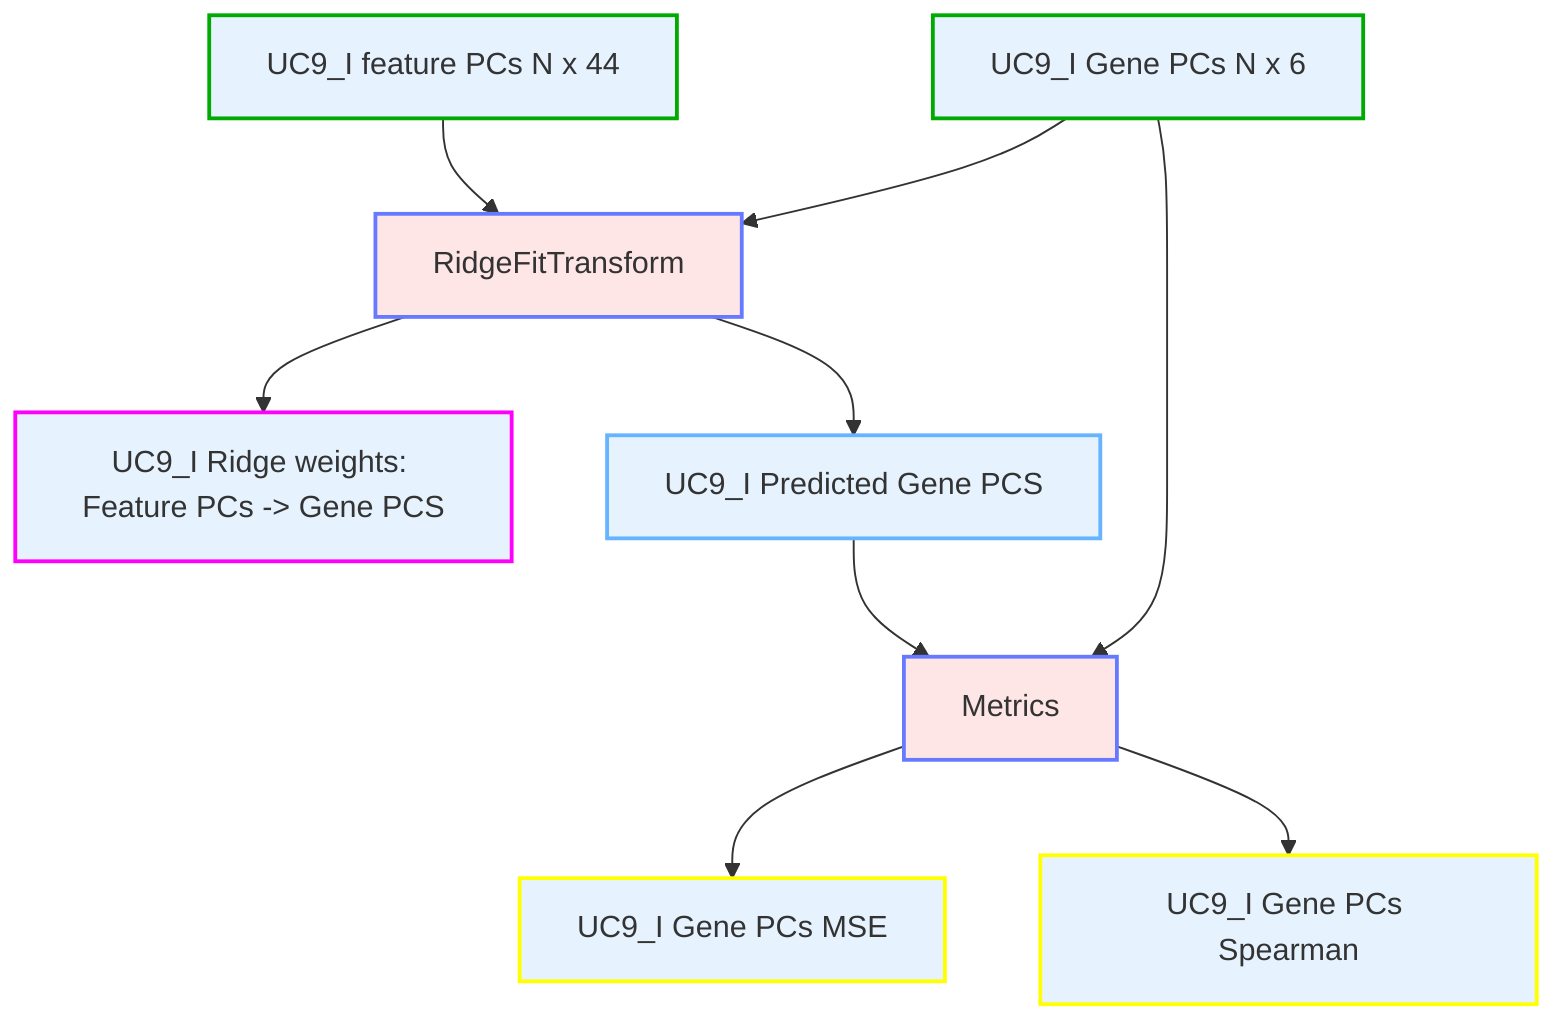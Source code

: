 %%{init: {'themeVariables': {'nodeTextColor':'#000'}}}%%
flowchart TD
    classDef data fill:#e6f3ff,stroke:#66b3ff,stroke-width:2px
    classDef op fill:#ffe6e6,stroke:#667aff,stroke-width:2px,shape:round-rect
    classDef inputData fill:#e6f3ff,stroke:#00AA00,stroke-width:2px
    classDef outputData fill:#e6f3ff,stroke:#FF00FF,stroke-width:2px
    classDef outputMetric fill:#e6f3ff,stroke:#FFFF00,stroke-width:2px

    data4["UC9_I feature PCs N x 44"]:::inputData
    data8["UC9_I Gene PCs N x 6"]:::inputData
    data4 & data8 --> op6["RidgeFitTransform"]:::op
    op6 --> data10["UC9_I Ridge weights: Feature PCs -> Gene PCS"]:::outputData
    op6 --> data11["UC9_I Predicted Gene PCS"]:::data
    data11 --> op8["Metrics"]:::op
    op8 --> data12["UC9_I Gene PCs MSE"]:::outputMetric
    op8 --> data13["UC9_I Gene PCs Spearman"]:::outputMetric
    data8 --> op8